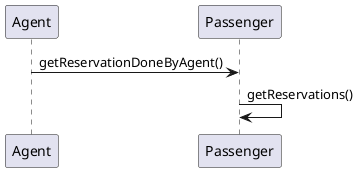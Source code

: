 @startuml
Agent -> Passenger: getReservationDoneByAgent()
Passenger -> Passenger: getReservations()
@enduml